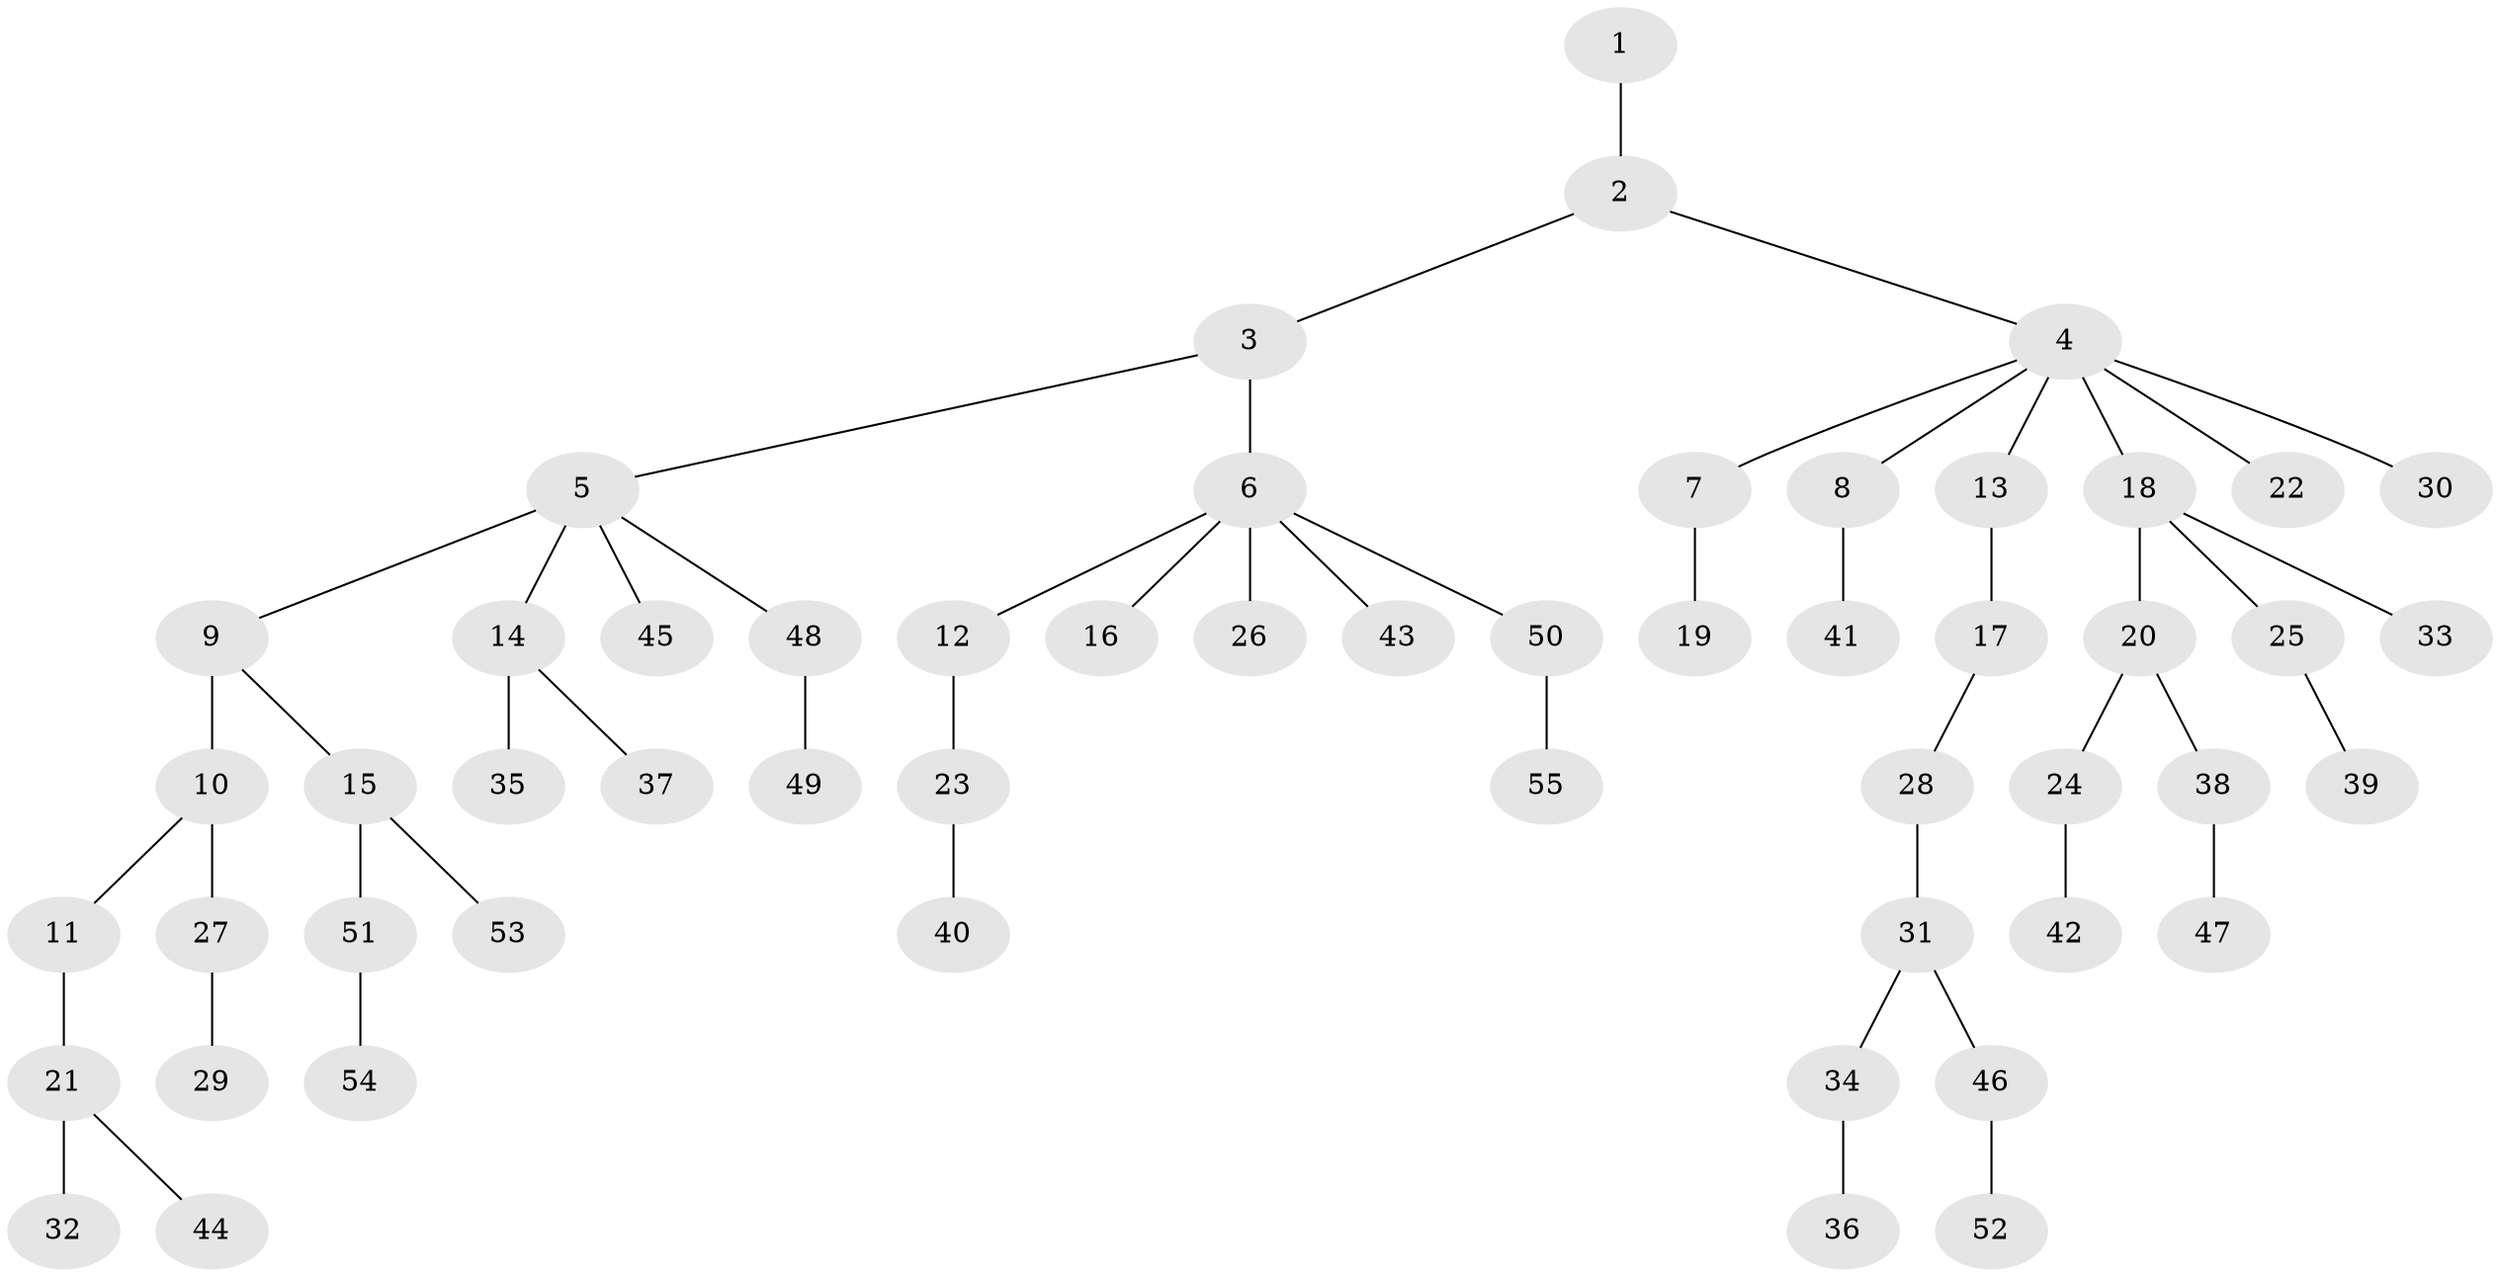 // original degree distribution, {2: 0.21495327102803738, 4: 0.056074766355140186, 7: 0.028037383177570093, 3: 0.1308411214953271, 6: 0.018691588785046728, 1: 0.5327102803738317, 5: 0.018691588785046728}
// Generated by graph-tools (version 1.1) at 2025/36/03/09/25 02:36:45]
// undirected, 55 vertices, 54 edges
graph export_dot {
graph [start="1"]
  node [color=gray90,style=filled];
  1;
  2;
  3;
  4;
  5;
  6;
  7;
  8;
  9;
  10;
  11;
  12;
  13;
  14;
  15;
  16;
  17;
  18;
  19;
  20;
  21;
  22;
  23;
  24;
  25;
  26;
  27;
  28;
  29;
  30;
  31;
  32;
  33;
  34;
  35;
  36;
  37;
  38;
  39;
  40;
  41;
  42;
  43;
  44;
  45;
  46;
  47;
  48;
  49;
  50;
  51;
  52;
  53;
  54;
  55;
  1 -- 2 [weight=1.0];
  2 -- 3 [weight=1.0];
  2 -- 4 [weight=1.0];
  3 -- 5 [weight=1.0];
  3 -- 6 [weight=1.0];
  4 -- 7 [weight=1.0];
  4 -- 8 [weight=1.0];
  4 -- 13 [weight=1.0];
  4 -- 18 [weight=1.0];
  4 -- 22 [weight=1.0];
  4 -- 30 [weight=2.0];
  5 -- 9 [weight=1.0];
  5 -- 14 [weight=2.0];
  5 -- 45 [weight=1.0];
  5 -- 48 [weight=1.0];
  6 -- 12 [weight=1.0];
  6 -- 16 [weight=1.0];
  6 -- 26 [weight=1.0];
  6 -- 43 [weight=1.0];
  6 -- 50 [weight=1.0];
  7 -- 19 [weight=1.0];
  8 -- 41 [weight=1.0];
  9 -- 10 [weight=3.0];
  9 -- 15 [weight=1.0];
  10 -- 11 [weight=1.0];
  10 -- 27 [weight=1.0];
  11 -- 21 [weight=1.0];
  12 -- 23 [weight=1.0];
  13 -- 17 [weight=1.0];
  14 -- 35 [weight=1.0];
  14 -- 37 [weight=1.0];
  15 -- 51 [weight=1.0];
  15 -- 53 [weight=1.0];
  17 -- 28 [weight=1.0];
  18 -- 20 [weight=1.0];
  18 -- 25 [weight=1.0];
  18 -- 33 [weight=2.0];
  20 -- 24 [weight=1.0];
  20 -- 38 [weight=1.0];
  21 -- 32 [weight=4.0];
  21 -- 44 [weight=1.0];
  23 -- 40 [weight=1.0];
  24 -- 42 [weight=1.0];
  25 -- 39 [weight=1.0];
  27 -- 29 [weight=1.0];
  28 -- 31 [weight=1.0];
  31 -- 34 [weight=1.0];
  31 -- 46 [weight=1.0];
  34 -- 36 [weight=2.0];
  38 -- 47 [weight=3.0];
  46 -- 52 [weight=1.0];
  48 -- 49 [weight=3.0];
  50 -- 55 [weight=1.0];
  51 -- 54 [weight=1.0];
}
